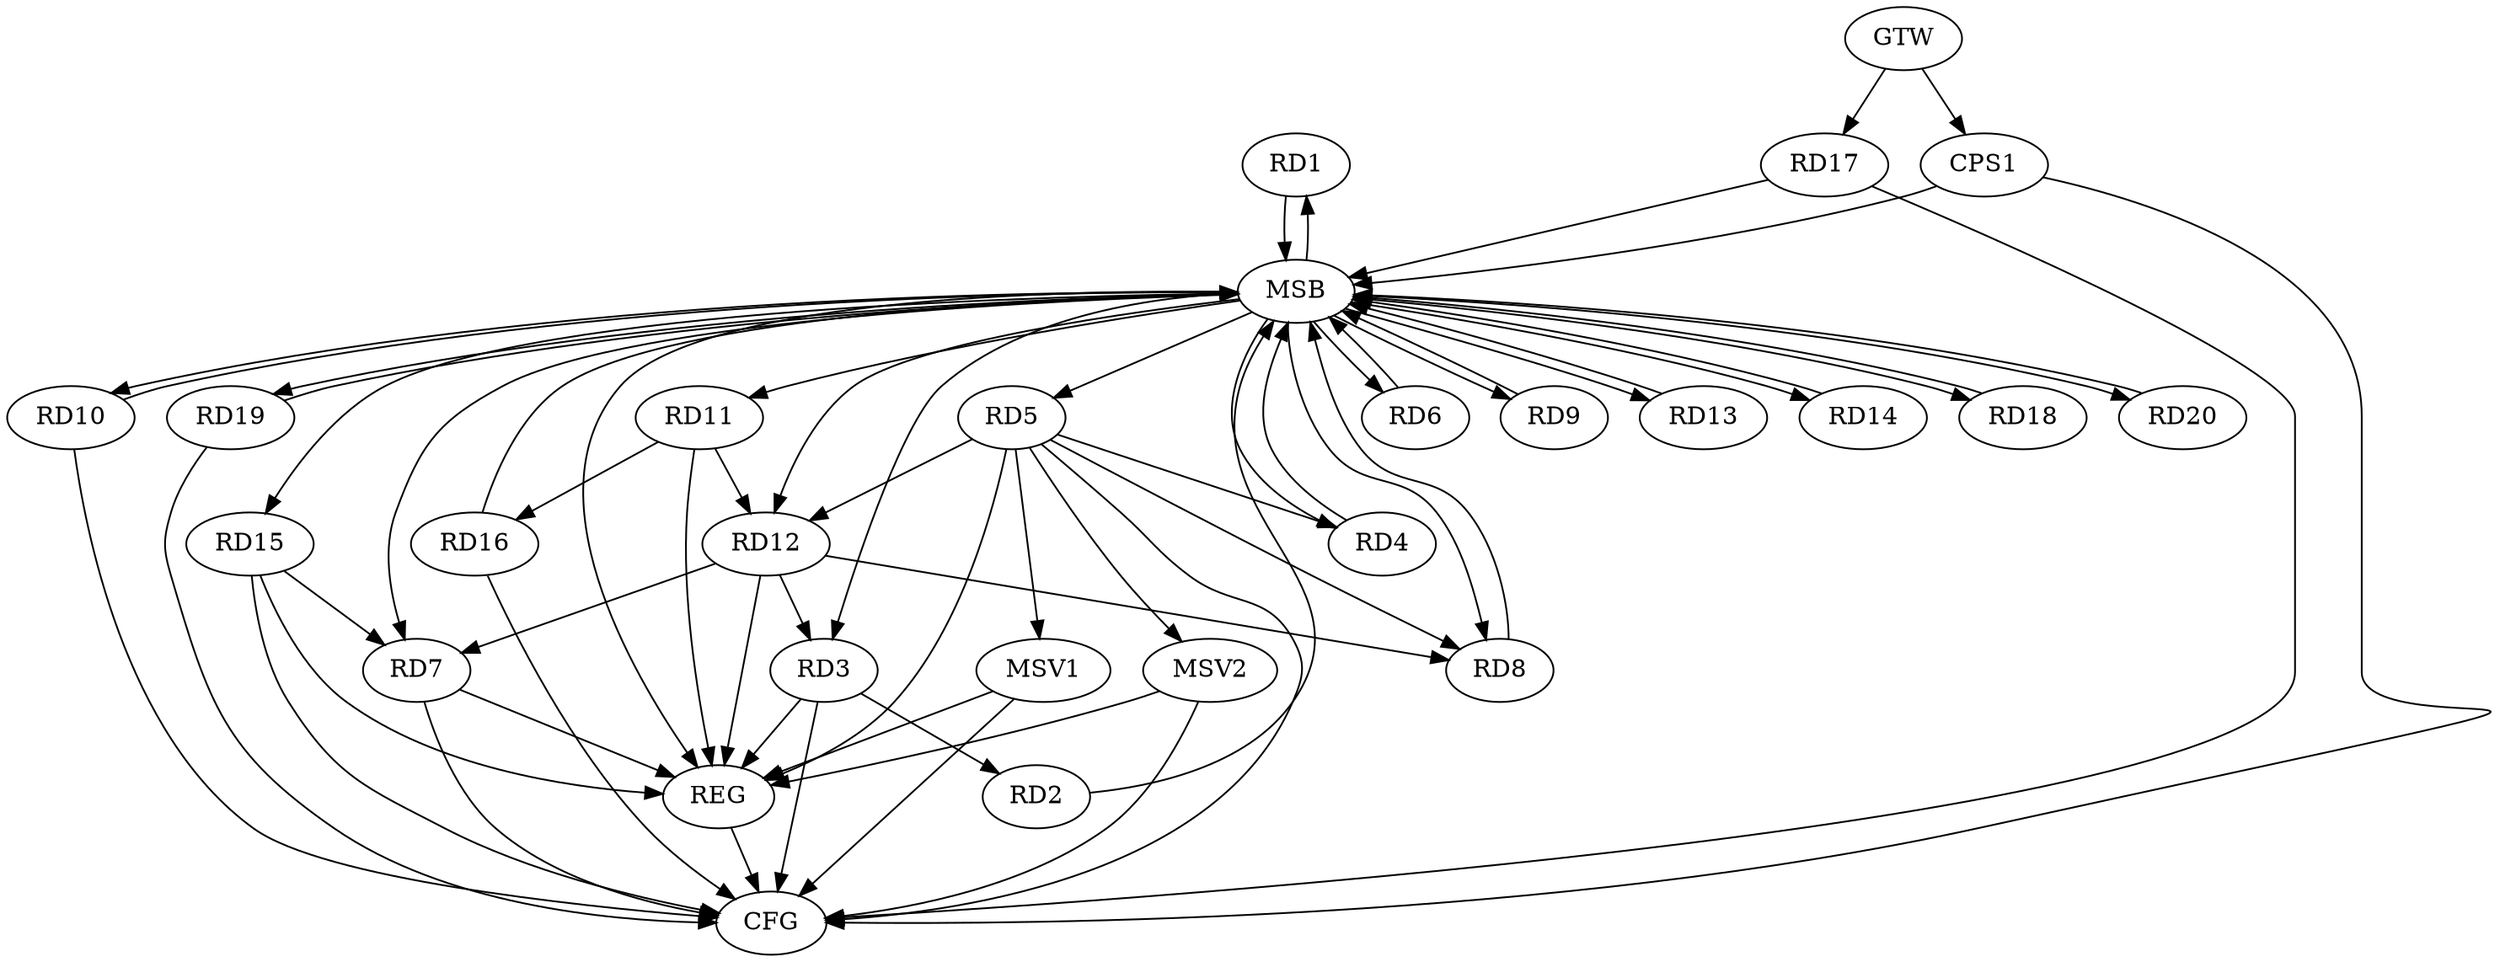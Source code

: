 strict digraph G {
  RD1 [ label="RD1" ];
  RD2 [ label="RD2" ];
  RD3 [ label="RD3" ];
  RD4 [ label="RD4" ];
  RD5 [ label="RD5" ];
  RD6 [ label="RD6" ];
  RD7 [ label="RD7" ];
  RD8 [ label="RD8" ];
  RD9 [ label="RD9" ];
  RD10 [ label="RD10" ];
  RD11 [ label="RD11" ];
  RD12 [ label="RD12" ];
  RD13 [ label="RD13" ];
  RD14 [ label="RD14" ];
  RD15 [ label="RD15" ];
  RD16 [ label="RD16" ];
  RD17 [ label="RD17" ];
  RD18 [ label="RD18" ];
  RD19 [ label="RD19" ];
  RD20 [ label="RD20" ];
  CPS1 [ label="CPS1" ];
  GTW [ label="GTW" ];
  REG [ label="REG" ];
  MSB [ label="MSB" ];
  CFG [ label="CFG" ];
  MSV1 [ label="MSV1" ];
  MSV2 [ label="MSV2" ];
  RD3 -> RD2;
  RD12 -> RD3;
  RD5 -> RD4;
  RD5 -> RD8;
  RD5 -> RD12;
  RD12 -> RD7;
  RD15 -> RD7;
  RD12 -> RD8;
  RD11 -> RD12;
  RD11 -> RD16;
  GTW -> RD17;
  GTW -> CPS1;
  RD3 -> REG;
  RD5 -> REG;
  RD7 -> REG;
  RD11 -> REG;
  RD12 -> REG;
  RD15 -> REG;
  RD1 -> MSB;
  MSB -> RD3;
  MSB -> RD15;
  MSB -> REG;
  RD2 -> MSB;
  MSB -> RD20;
  RD4 -> MSB;
  MSB -> RD9;
  RD6 -> MSB;
  MSB -> RD5;
  MSB -> RD13;
  RD8 -> MSB;
  MSB -> RD12;
  RD9 -> MSB;
  MSB -> RD1;
  MSB -> RD6;
  MSB -> RD10;
  RD10 -> MSB;
  MSB -> RD4;
  RD13 -> MSB;
  MSB -> RD7;
  MSB -> RD11;
  RD14 -> MSB;
  MSB -> RD18;
  MSB -> RD19;
  RD16 -> MSB;
  RD17 -> MSB;
  MSB -> RD8;
  RD18 -> MSB;
  RD19 -> MSB;
  RD20 -> MSB;
  CPS1 -> MSB;
  MSB -> RD14;
  RD5 -> CFG;
  CPS1 -> CFG;
  RD7 -> CFG;
  RD10 -> CFG;
  RD19 -> CFG;
  RD15 -> CFG;
  RD16 -> CFG;
  RD17 -> CFG;
  RD3 -> CFG;
  REG -> CFG;
  RD5 -> MSV1;
  MSV1 -> REG;
  MSV1 -> CFG;
  RD5 -> MSV2;
  MSV2 -> REG;
  MSV2 -> CFG;
}

